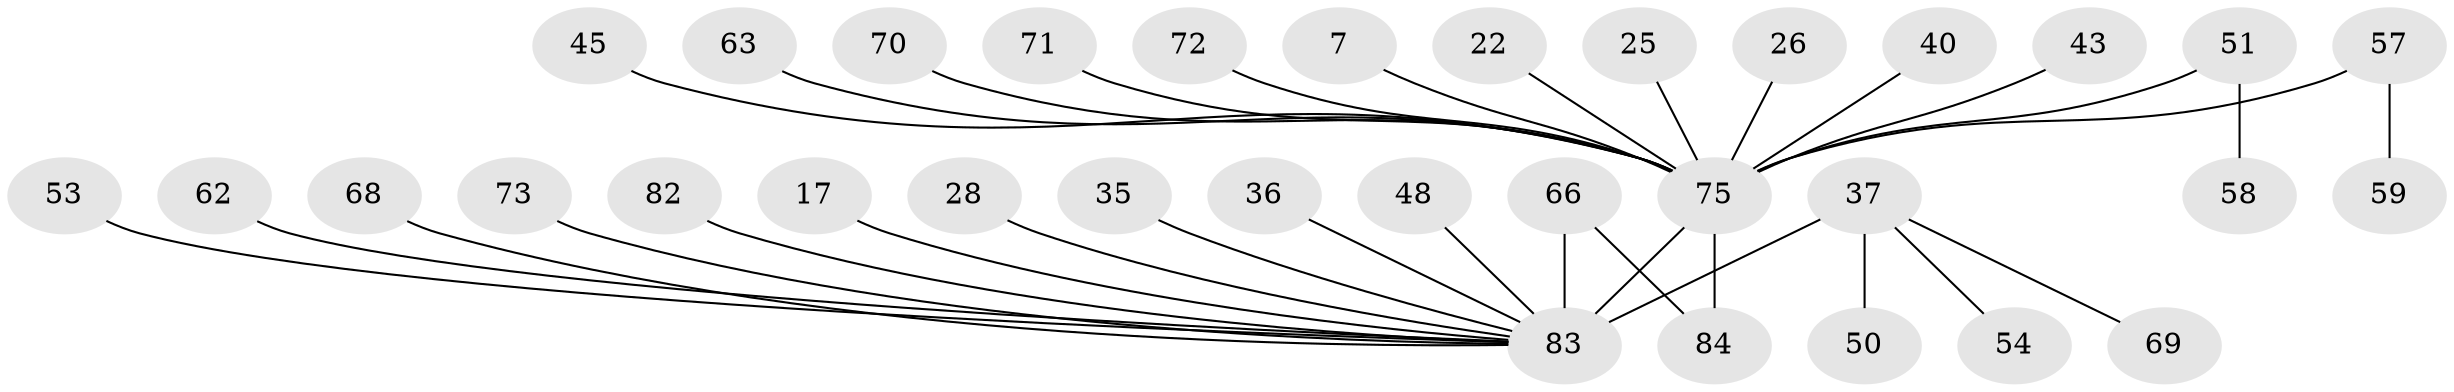 // original degree distribution, {6: 0.011904761904761904, 7: 0.023809523809523808, 4: 0.08333333333333333, 21: 0.011904761904761904, 9: 0.011904761904761904, 1: 0.5714285714285714, 2: 0.16666666666666666, 5: 0.07142857142857142, 3: 0.047619047619047616}
// Generated by graph-tools (version 1.1) at 2025/51/03/04/25 21:51:38]
// undirected, 33 vertices, 33 edges
graph export_dot {
graph [start="1"]
  node [color=gray90,style=filled];
  7;
  17;
  22;
  25;
  26;
  28;
  35 [super="+11"];
  36;
  37 [super="+24"];
  40;
  43;
  45;
  48;
  50;
  51 [super="+34"];
  53 [super="+19"];
  54;
  57 [super="+16"];
  58;
  59;
  62 [super="+39"];
  63;
  66 [super="+12+20"];
  68 [super="+14"];
  69;
  70;
  71 [super="+46"];
  72;
  73;
  75 [super="+23+44+67+42"];
  82 [super="+55+61"];
  83 [super="+74+78+81+5"];
  84 [super="+33"];
  7 -- 75;
  17 -- 83;
  22 -- 75;
  25 -- 75;
  26 -- 75;
  28 -- 83;
  35 -- 83;
  36 -- 83;
  37 -- 54;
  37 -- 50;
  37 -- 69;
  37 -- 83 [weight=4];
  40 -- 75;
  43 -- 75;
  45 -- 75;
  48 -- 83;
  51 -- 58;
  51 -- 75 [weight=2];
  53 -- 83;
  57 -- 59;
  57 -- 75 [weight=3];
  62 -- 83;
  63 -- 75;
  66 -- 84;
  66 -- 83 [weight=2];
  68 -- 83;
  70 -- 75;
  71 -- 75;
  72 -- 75;
  73 -- 83;
  75 -- 84;
  75 -- 83 [weight=7];
  82 -- 83;
}
